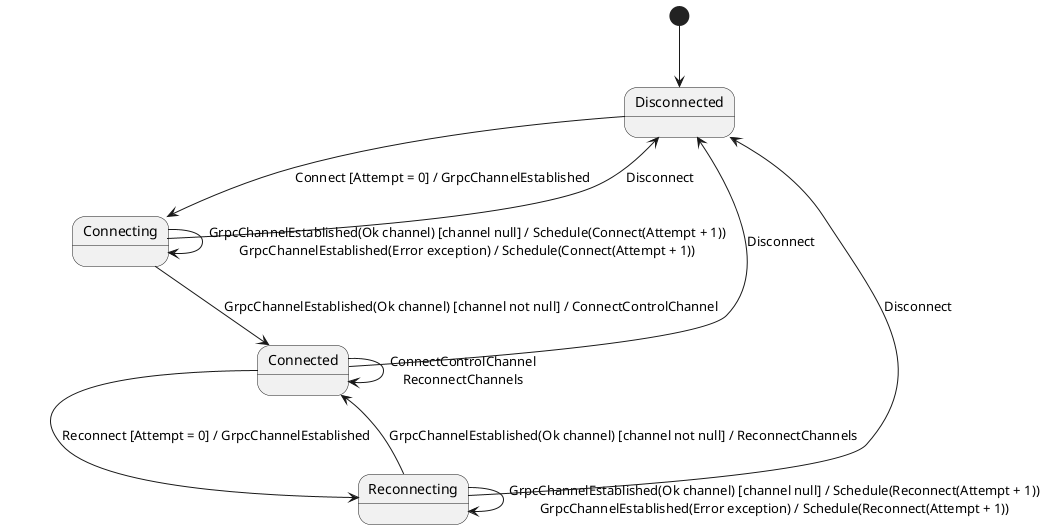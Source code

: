 @startuml AxonServerConnection Statemachine
[*] --> Disconnected
Disconnected --> Connecting: Connect [Attempt = 0] / GrpcChannelEstablished
Connecting --> Connected: GrpcChannelEstablished(Ok channel) [channel not null] / ConnectControlChannel
Connecting --> Connecting: GrpcChannelEstablished(Ok channel) [channel null] / Schedule(Connect(Attempt + 1))\nGrpcChannelEstablished(Error exception) / Schedule(Connect(Attempt + 1))
Connected --> Reconnecting: Reconnect [Attempt = 0] / GrpcChannelEstablished
Reconnecting --> Reconnecting: GrpcChannelEstablished(Ok channel) [channel null] / Schedule(Reconnect(Attempt + 1))\nGrpcChannelEstablished(Error exception) / Schedule(Reconnect(Attempt + 1))
Reconnecting --> Connected: GrpcChannelEstablished(Ok channel) [channel not null] / ReconnectChannels
Connected --> Connected: ConnectControlChannel\nReconnectChannels
Connected --> Disconnected: Disconnect
Connecting --> Disconnected: Disconnect
Reconnecting --> Disconnected: Disconnect
@enduml
